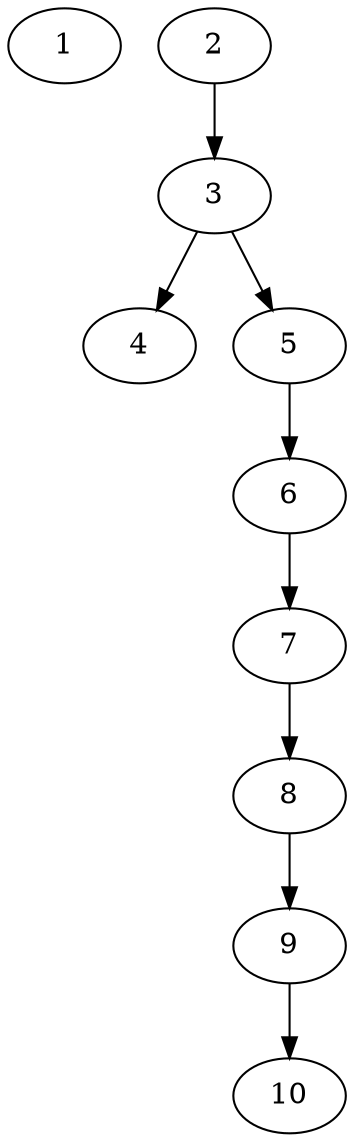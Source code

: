 // DAG (tier=1-easy, mode=data, n=10, ccr=0.342, fat=0.371, density=0.330, regular=0.654, jump=0.058, mindata=1048576, maxdata=8388608)
// DAG automatically generated by daggen at Sun Aug 24 16:33:33 2025
// /home/ermia/Project/Environments/daggen/bin/daggen --dot --ccr 0.342 --fat 0.371 --regular 0.654 --density 0.330 --jump 0.058 --mindata 1048576 --maxdata 8388608 -n 10 
digraph G {
  1 [size="14390446142620800", alpha="0.13", expect_size="7195223071310400"]
  2 [size="49334107675794400", alpha="0.02", expect_size="24667053837897200"]
  2 -> 3 [size ="22260354121728"]
  3 [size="38167639055325462528", alpha="0.17", expect_size="19083819527662731264"]
  3 -> 4 [size ="90688771325952"]
  3 -> 5 [size ="90688771325952"]
  4 [size="150194128955537096704", alpha="0.06", expect_size="75097064477768548352"]
  5 [size="18882072786466248", alpha="0.10", expect_size="9441036393233124"]
  5 -> 6 [size ="13959482572800"]
  6 [size="15308810889889420", alpha="0.05", expect_size="7654405444944710"]
  6 -> 7 [size ="245155693068288"]
  7 [size="54653265370503184384", alpha="0.08", expect_size="27326632685251592192"]
  7 -> 8 [size ="115212799705088"]
  8 [size="6338806455742404", alpha="0.05", expect_size="3169403227871202"]
  8 -> 9 [size ="167087389540352"]
  9 [size="3815605540826906624", alpha="0.03", expect_size="1907802770413453312"]
  9 -> 10 [size ="19534350123008"]
  10 [size="34724594611434553344", alpha="0.12", expect_size="17362297305717276672"]
}